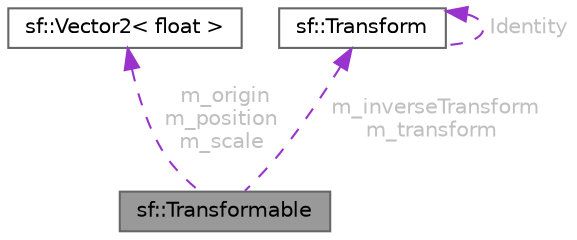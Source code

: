 digraph "sf::Transformable"
{
 // INTERACTIVE_SVG=YES
 // LATEX_PDF_SIZE
  bgcolor="transparent";
  edge [fontname=Helvetica,fontsize=10,labelfontname=Helvetica,labelfontsize=10];
  node [fontname=Helvetica,fontsize=10,shape=box,height=0.2,width=0.4];
  Node1 [id="Node000001",label="sf::Transformable",height=0.2,width=0.4,color="gray40", fillcolor="grey60", style="filled", fontcolor="black",tooltip="Decomposed transform defined by a position, a rotation and a scale."];
  Node2 -> Node1 [id="edge1_Node000001_Node000002",dir="back",color="darkorchid3",style="dashed",tooltip=" ",label=" m_origin\nm_position\nm_scale",fontcolor="grey" ];
  Node2 [id="Node000002",label="sf::Vector2\< float \>",height=0.2,width=0.4,color="gray40", fillcolor="white", style="filled",URL="$a01953.html",tooltip=" "];
  Node3 -> Node1 [id="edge2_Node000001_Node000003",dir="back",color="darkorchid3",style="dashed",tooltip=" ",label=" m_inverseTransform\nm_transform",fontcolor="grey" ];
  Node3 [id="Node000003",label="sf::Transform",height=0.2,width=0.4,color="gray40", fillcolor="white", style="filled",URL="$a01789.html",tooltip="Define a 3x3 transform matrix."];
  Node3 -> Node3 [id="edge3_Node000003_Node000003",dir="back",color="darkorchid3",style="dashed",tooltip=" ",label=" Identity",fontcolor="grey" ];
}
